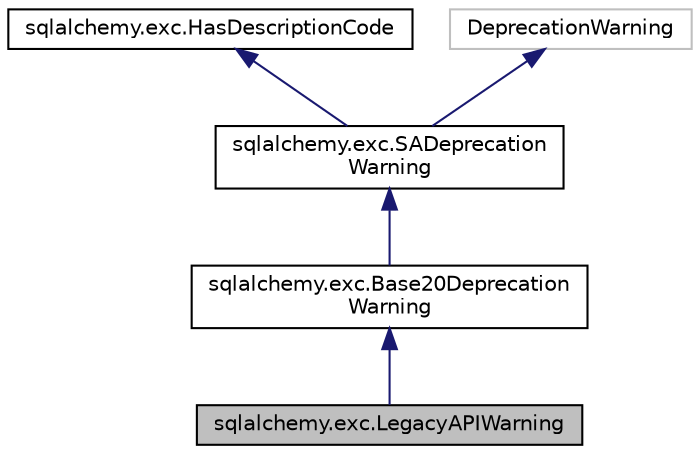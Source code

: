 digraph "sqlalchemy.exc.LegacyAPIWarning"
{
 // LATEX_PDF_SIZE
  edge [fontname="Helvetica",fontsize="10",labelfontname="Helvetica",labelfontsize="10"];
  node [fontname="Helvetica",fontsize="10",shape=record];
  Node1 [label="sqlalchemy.exc.LegacyAPIWarning",height=0.2,width=0.4,color="black", fillcolor="grey75", style="filled", fontcolor="black",tooltip=" "];
  Node2 -> Node1 [dir="back",color="midnightblue",fontsize="10",style="solid",fontname="Helvetica"];
  Node2 [label="sqlalchemy.exc.Base20Deprecation\lWarning",height=0.2,width=0.4,color="black", fillcolor="white", style="filled",URL="$classsqlalchemy_1_1exc_1_1Base20DeprecationWarning.html",tooltip=" "];
  Node3 -> Node2 [dir="back",color="midnightblue",fontsize="10",style="solid",fontname="Helvetica"];
  Node3 [label="sqlalchemy.exc.SADeprecation\lWarning",height=0.2,width=0.4,color="black", fillcolor="white", style="filled",URL="$classsqlalchemy_1_1exc_1_1SADeprecationWarning.html",tooltip=" "];
  Node4 -> Node3 [dir="back",color="midnightblue",fontsize="10",style="solid",fontname="Helvetica"];
  Node4 [label="sqlalchemy.exc.HasDescriptionCode",height=0.2,width=0.4,color="black", fillcolor="white", style="filled",URL="$classsqlalchemy_1_1exc_1_1HasDescriptionCode.html",tooltip=" "];
  Node5 -> Node3 [dir="back",color="midnightblue",fontsize="10",style="solid",fontname="Helvetica"];
  Node5 [label="DeprecationWarning",height=0.2,width=0.4,color="grey75", fillcolor="white", style="filled",tooltip=" "];
}
